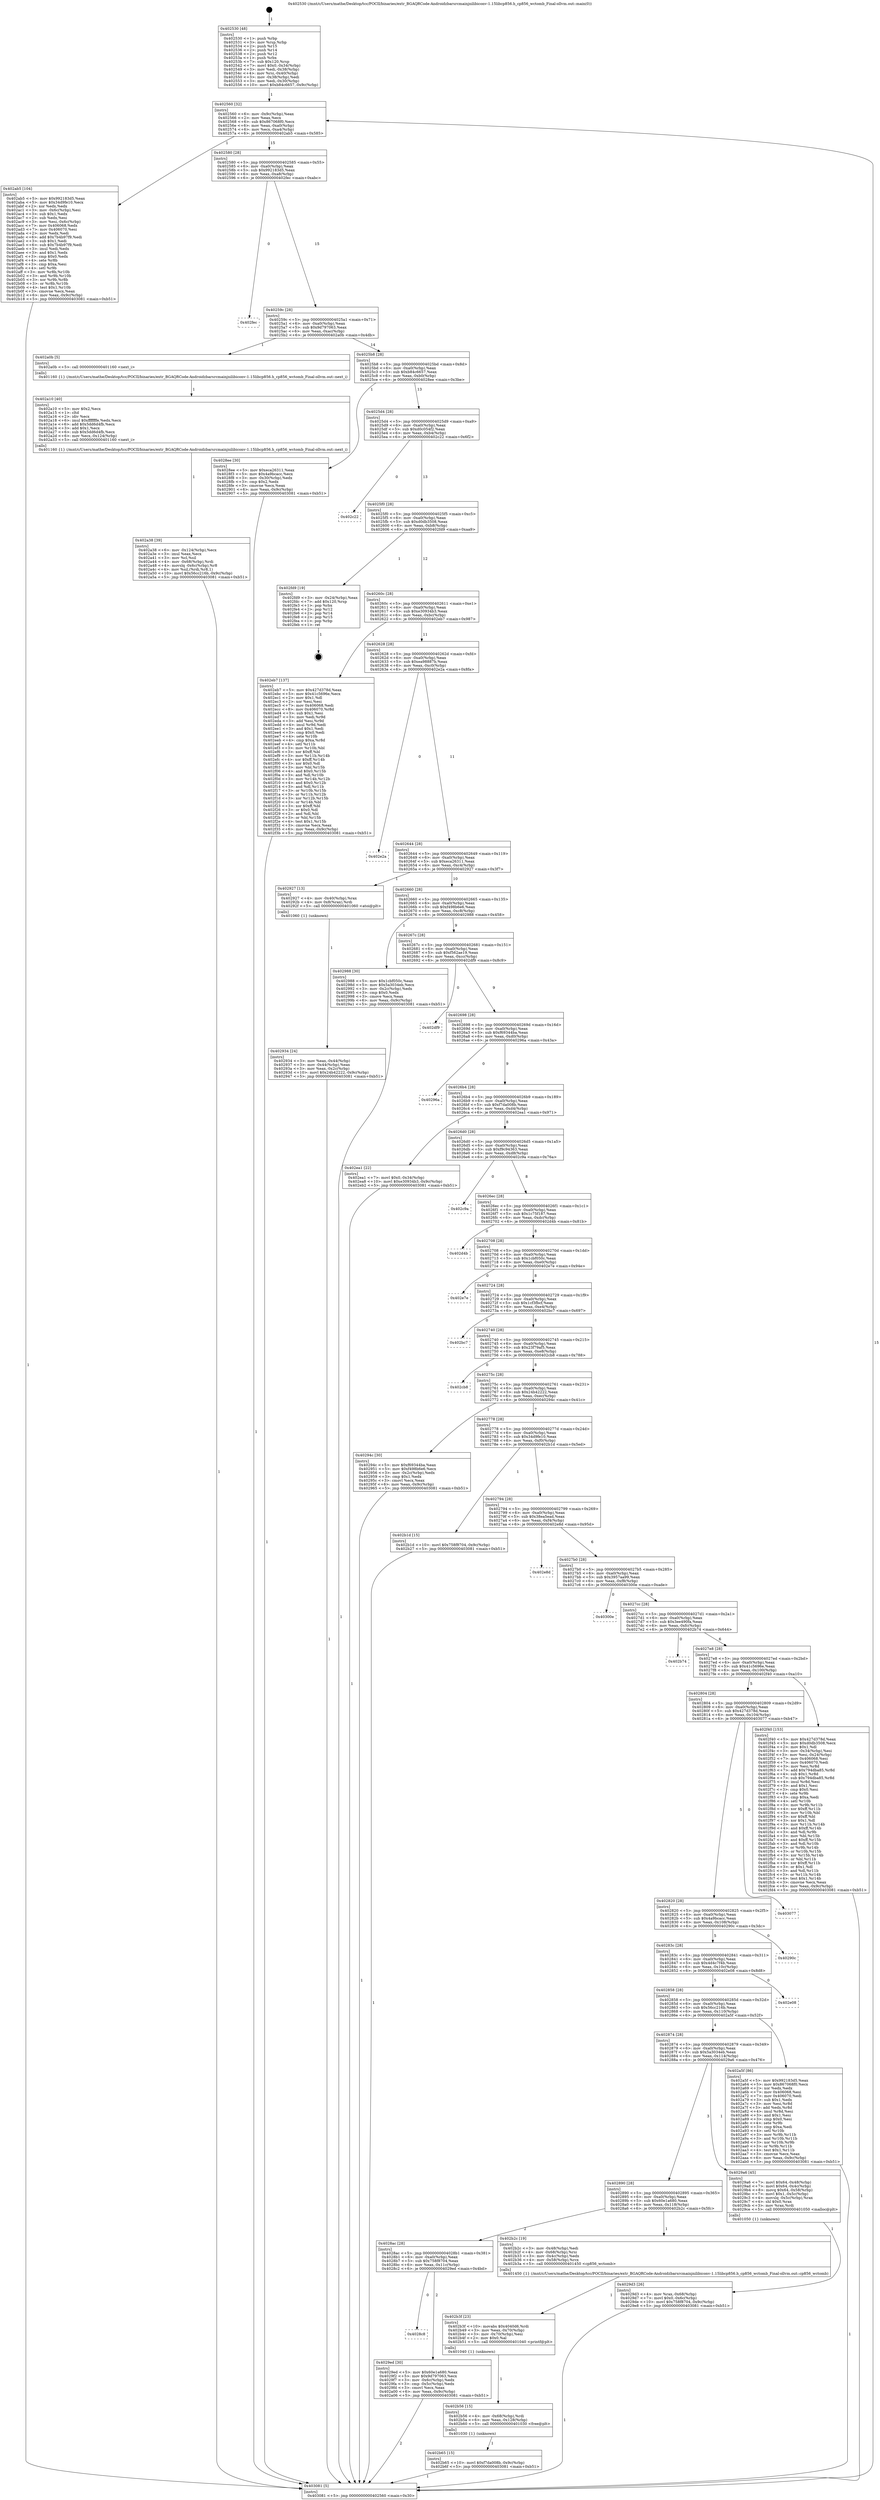digraph "0x402530" {
  label = "0x402530 (/mnt/c/Users/mathe/Desktop/tcc/POCII/binaries/extr_BGAQRCode-Androidzbarsrcmainjnilibiconv-1.15libcp856.h_cp856_wctomb_Final-ollvm.out::main(0))"
  labelloc = "t"
  node[shape=record]

  Entry [label="",width=0.3,height=0.3,shape=circle,fillcolor=black,style=filled]
  "0x402560" [label="{
     0x402560 [32]\l
     | [instrs]\l
     &nbsp;&nbsp;0x402560 \<+6\>: mov -0x9c(%rbp),%eax\l
     &nbsp;&nbsp;0x402566 \<+2\>: mov %eax,%ecx\l
     &nbsp;&nbsp;0x402568 \<+6\>: sub $0x867068f0,%ecx\l
     &nbsp;&nbsp;0x40256e \<+6\>: mov %eax,-0xa0(%rbp)\l
     &nbsp;&nbsp;0x402574 \<+6\>: mov %ecx,-0xa4(%rbp)\l
     &nbsp;&nbsp;0x40257a \<+6\>: je 0000000000402ab5 \<main+0x585\>\l
  }"]
  "0x402ab5" [label="{
     0x402ab5 [104]\l
     | [instrs]\l
     &nbsp;&nbsp;0x402ab5 \<+5\>: mov $0x992183d5,%eax\l
     &nbsp;&nbsp;0x402aba \<+5\>: mov $0x34d9fe10,%ecx\l
     &nbsp;&nbsp;0x402abf \<+2\>: xor %edx,%edx\l
     &nbsp;&nbsp;0x402ac1 \<+3\>: mov -0x6c(%rbp),%esi\l
     &nbsp;&nbsp;0x402ac4 \<+3\>: sub $0x1,%edx\l
     &nbsp;&nbsp;0x402ac7 \<+2\>: sub %edx,%esi\l
     &nbsp;&nbsp;0x402ac9 \<+3\>: mov %esi,-0x6c(%rbp)\l
     &nbsp;&nbsp;0x402acc \<+7\>: mov 0x406068,%edx\l
     &nbsp;&nbsp;0x402ad3 \<+7\>: mov 0x406070,%esi\l
     &nbsp;&nbsp;0x402ada \<+2\>: mov %edx,%edi\l
     &nbsp;&nbsp;0x402adc \<+6\>: add $0x7b4b97f9,%edi\l
     &nbsp;&nbsp;0x402ae2 \<+3\>: sub $0x1,%edi\l
     &nbsp;&nbsp;0x402ae5 \<+6\>: sub $0x7b4b97f9,%edi\l
     &nbsp;&nbsp;0x402aeb \<+3\>: imul %edi,%edx\l
     &nbsp;&nbsp;0x402aee \<+3\>: and $0x1,%edx\l
     &nbsp;&nbsp;0x402af1 \<+3\>: cmp $0x0,%edx\l
     &nbsp;&nbsp;0x402af4 \<+4\>: sete %r8b\l
     &nbsp;&nbsp;0x402af8 \<+3\>: cmp $0xa,%esi\l
     &nbsp;&nbsp;0x402afb \<+4\>: setl %r9b\l
     &nbsp;&nbsp;0x402aff \<+3\>: mov %r8b,%r10b\l
     &nbsp;&nbsp;0x402b02 \<+3\>: and %r9b,%r10b\l
     &nbsp;&nbsp;0x402b05 \<+3\>: xor %r9b,%r8b\l
     &nbsp;&nbsp;0x402b08 \<+3\>: or %r8b,%r10b\l
     &nbsp;&nbsp;0x402b0b \<+4\>: test $0x1,%r10b\l
     &nbsp;&nbsp;0x402b0f \<+3\>: cmovne %ecx,%eax\l
     &nbsp;&nbsp;0x402b12 \<+6\>: mov %eax,-0x9c(%rbp)\l
     &nbsp;&nbsp;0x402b18 \<+5\>: jmp 0000000000403081 \<main+0xb51\>\l
  }"]
  "0x402580" [label="{
     0x402580 [28]\l
     | [instrs]\l
     &nbsp;&nbsp;0x402580 \<+5\>: jmp 0000000000402585 \<main+0x55\>\l
     &nbsp;&nbsp;0x402585 \<+6\>: mov -0xa0(%rbp),%eax\l
     &nbsp;&nbsp;0x40258b \<+5\>: sub $0x992183d5,%eax\l
     &nbsp;&nbsp;0x402590 \<+6\>: mov %eax,-0xa8(%rbp)\l
     &nbsp;&nbsp;0x402596 \<+6\>: je 0000000000402fec \<main+0xabc\>\l
  }"]
  Exit [label="",width=0.3,height=0.3,shape=circle,fillcolor=black,style=filled,peripheries=2]
  "0x402fec" [label="{
     0x402fec\l
  }", style=dashed]
  "0x40259c" [label="{
     0x40259c [28]\l
     | [instrs]\l
     &nbsp;&nbsp;0x40259c \<+5\>: jmp 00000000004025a1 \<main+0x71\>\l
     &nbsp;&nbsp;0x4025a1 \<+6\>: mov -0xa0(%rbp),%eax\l
     &nbsp;&nbsp;0x4025a7 \<+5\>: sub $0x9d797063,%eax\l
     &nbsp;&nbsp;0x4025ac \<+6\>: mov %eax,-0xac(%rbp)\l
     &nbsp;&nbsp;0x4025b2 \<+6\>: je 0000000000402a0b \<main+0x4db\>\l
  }"]
  "0x402b65" [label="{
     0x402b65 [15]\l
     | [instrs]\l
     &nbsp;&nbsp;0x402b65 \<+10\>: movl $0xf7da008b,-0x9c(%rbp)\l
     &nbsp;&nbsp;0x402b6f \<+5\>: jmp 0000000000403081 \<main+0xb51\>\l
  }"]
  "0x402a0b" [label="{
     0x402a0b [5]\l
     | [instrs]\l
     &nbsp;&nbsp;0x402a0b \<+5\>: call 0000000000401160 \<next_i\>\l
     | [calls]\l
     &nbsp;&nbsp;0x401160 \{1\} (/mnt/c/Users/mathe/Desktop/tcc/POCII/binaries/extr_BGAQRCode-Androidzbarsrcmainjnilibiconv-1.15libcp856.h_cp856_wctomb_Final-ollvm.out::next_i)\l
  }"]
  "0x4025b8" [label="{
     0x4025b8 [28]\l
     | [instrs]\l
     &nbsp;&nbsp;0x4025b8 \<+5\>: jmp 00000000004025bd \<main+0x8d\>\l
     &nbsp;&nbsp;0x4025bd \<+6\>: mov -0xa0(%rbp),%eax\l
     &nbsp;&nbsp;0x4025c3 \<+5\>: sub $0xb84c6657,%eax\l
     &nbsp;&nbsp;0x4025c8 \<+6\>: mov %eax,-0xb0(%rbp)\l
     &nbsp;&nbsp;0x4025ce \<+6\>: je 00000000004028ee \<main+0x3be\>\l
  }"]
  "0x402b56" [label="{
     0x402b56 [15]\l
     | [instrs]\l
     &nbsp;&nbsp;0x402b56 \<+4\>: mov -0x68(%rbp),%rdi\l
     &nbsp;&nbsp;0x402b5a \<+6\>: mov %eax,-0x128(%rbp)\l
     &nbsp;&nbsp;0x402b60 \<+5\>: call 0000000000401030 \<free@plt\>\l
     | [calls]\l
     &nbsp;&nbsp;0x401030 \{1\} (unknown)\l
  }"]
  "0x4028ee" [label="{
     0x4028ee [30]\l
     | [instrs]\l
     &nbsp;&nbsp;0x4028ee \<+5\>: mov $0xeca26311,%eax\l
     &nbsp;&nbsp;0x4028f3 \<+5\>: mov $0x4a9bcacc,%ecx\l
     &nbsp;&nbsp;0x4028f8 \<+3\>: mov -0x30(%rbp),%edx\l
     &nbsp;&nbsp;0x4028fb \<+3\>: cmp $0x2,%edx\l
     &nbsp;&nbsp;0x4028fe \<+3\>: cmovne %ecx,%eax\l
     &nbsp;&nbsp;0x402901 \<+6\>: mov %eax,-0x9c(%rbp)\l
     &nbsp;&nbsp;0x402907 \<+5\>: jmp 0000000000403081 \<main+0xb51\>\l
  }"]
  "0x4025d4" [label="{
     0x4025d4 [28]\l
     | [instrs]\l
     &nbsp;&nbsp;0x4025d4 \<+5\>: jmp 00000000004025d9 \<main+0xa9\>\l
     &nbsp;&nbsp;0x4025d9 \<+6\>: mov -0xa0(%rbp),%eax\l
     &nbsp;&nbsp;0x4025df \<+5\>: sub $0xd0c054f2,%eax\l
     &nbsp;&nbsp;0x4025e4 \<+6\>: mov %eax,-0xb4(%rbp)\l
     &nbsp;&nbsp;0x4025ea \<+6\>: je 0000000000402c22 \<main+0x6f2\>\l
  }"]
  "0x403081" [label="{
     0x403081 [5]\l
     | [instrs]\l
     &nbsp;&nbsp;0x403081 \<+5\>: jmp 0000000000402560 \<main+0x30\>\l
  }"]
  "0x402530" [label="{
     0x402530 [48]\l
     | [instrs]\l
     &nbsp;&nbsp;0x402530 \<+1\>: push %rbp\l
     &nbsp;&nbsp;0x402531 \<+3\>: mov %rsp,%rbp\l
     &nbsp;&nbsp;0x402534 \<+2\>: push %r15\l
     &nbsp;&nbsp;0x402536 \<+2\>: push %r14\l
     &nbsp;&nbsp;0x402538 \<+2\>: push %r12\l
     &nbsp;&nbsp;0x40253a \<+1\>: push %rbx\l
     &nbsp;&nbsp;0x40253b \<+7\>: sub $0x120,%rsp\l
     &nbsp;&nbsp;0x402542 \<+7\>: movl $0x0,-0x34(%rbp)\l
     &nbsp;&nbsp;0x402549 \<+3\>: mov %edi,-0x38(%rbp)\l
     &nbsp;&nbsp;0x40254c \<+4\>: mov %rsi,-0x40(%rbp)\l
     &nbsp;&nbsp;0x402550 \<+3\>: mov -0x38(%rbp),%edi\l
     &nbsp;&nbsp;0x402553 \<+3\>: mov %edi,-0x30(%rbp)\l
     &nbsp;&nbsp;0x402556 \<+10\>: movl $0xb84c6657,-0x9c(%rbp)\l
  }"]
  "0x402b3f" [label="{
     0x402b3f [23]\l
     | [instrs]\l
     &nbsp;&nbsp;0x402b3f \<+10\>: movabs $0x4040d6,%rdi\l
     &nbsp;&nbsp;0x402b49 \<+3\>: mov %eax,-0x70(%rbp)\l
     &nbsp;&nbsp;0x402b4c \<+3\>: mov -0x70(%rbp),%esi\l
     &nbsp;&nbsp;0x402b4f \<+2\>: mov $0x0,%al\l
     &nbsp;&nbsp;0x402b51 \<+5\>: call 0000000000401040 \<printf@plt\>\l
     | [calls]\l
     &nbsp;&nbsp;0x401040 \{1\} (unknown)\l
  }"]
  "0x402c22" [label="{
     0x402c22\l
  }", style=dashed]
  "0x4025f0" [label="{
     0x4025f0 [28]\l
     | [instrs]\l
     &nbsp;&nbsp;0x4025f0 \<+5\>: jmp 00000000004025f5 \<main+0xc5\>\l
     &nbsp;&nbsp;0x4025f5 \<+6\>: mov -0xa0(%rbp),%eax\l
     &nbsp;&nbsp;0x4025fb \<+5\>: sub $0xd0db3508,%eax\l
     &nbsp;&nbsp;0x402600 \<+6\>: mov %eax,-0xb8(%rbp)\l
     &nbsp;&nbsp;0x402606 \<+6\>: je 0000000000402fd9 \<main+0xaa9\>\l
  }"]
  "0x402a38" [label="{
     0x402a38 [39]\l
     | [instrs]\l
     &nbsp;&nbsp;0x402a38 \<+6\>: mov -0x124(%rbp),%ecx\l
     &nbsp;&nbsp;0x402a3e \<+3\>: imul %eax,%ecx\l
     &nbsp;&nbsp;0x402a41 \<+3\>: mov %cl,%sil\l
     &nbsp;&nbsp;0x402a44 \<+4\>: mov -0x68(%rbp),%rdi\l
     &nbsp;&nbsp;0x402a48 \<+4\>: movslq -0x6c(%rbp),%r8\l
     &nbsp;&nbsp;0x402a4c \<+4\>: mov %sil,(%rdi,%r8,1)\l
     &nbsp;&nbsp;0x402a50 \<+10\>: movl $0x56cc216b,-0x9c(%rbp)\l
     &nbsp;&nbsp;0x402a5a \<+5\>: jmp 0000000000403081 \<main+0xb51\>\l
  }"]
  "0x402fd9" [label="{
     0x402fd9 [19]\l
     | [instrs]\l
     &nbsp;&nbsp;0x402fd9 \<+3\>: mov -0x24(%rbp),%eax\l
     &nbsp;&nbsp;0x402fdc \<+7\>: add $0x120,%rsp\l
     &nbsp;&nbsp;0x402fe3 \<+1\>: pop %rbx\l
     &nbsp;&nbsp;0x402fe4 \<+2\>: pop %r12\l
     &nbsp;&nbsp;0x402fe6 \<+2\>: pop %r14\l
     &nbsp;&nbsp;0x402fe8 \<+2\>: pop %r15\l
     &nbsp;&nbsp;0x402fea \<+1\>: pop %rbp\l
     &nbsp;&nbsp;0x402feb \<+1\>: ret\l
  }"]
  "0x40260c" [label="{
     0x40260c [28]\l
     | [instrs]\l
     &nbsp;&nbsp;0x40260c \<+5\>: jmp 0000000000402611 \<main+0xe1\>\l
     &nbsp;&nbsp;0x402611 \<+6\>: mov -0xa0(%rbp),%eax\l
     &nbsp;&nbsp;0x402617 \<+5\>: sub $0xe30934b3,%eax\l
     &nbsp;&nbsp;0x40261c \<+6\>: mov %eax,-0xbc(%rbp)\l
     &nbsp;&nbsp;0x402622 \<+6\>: je 0000000000402eb7 \<main+0x987\>\l
  }"]
  "0x402a10" [label="{
     0x402a10 [40]\l
     | [instrs]\l
     &nbsp;&nbsp;0x402a10 \<+5\>: mov $0x2,%ecx\l
     &nbsp;&nbsp;0x402a15 \<+1\>: cltd\l
     &nbsp;&nbsp;0x402a16 \<+2\>: idiv %ecx\l
     &nbsp;&nbsp;0x402a18 \<+6\>: imul $0xfffffffe,%edx,%ecx\l
     &nbsp;&nbsp;0x402a1e \<+6\>: add $0x5dd6d4fb,%ecx\l
     &nbsp;&nbsp;0x402a24 \<+3\>: add $0x1,%ecx\l
     &nbsp;&nbsp;0x402a27 \<+6\>: sub $0x5dd6d4fb,%ecx\l
     &nbsp;&nbsp;0x402a2d \<+6\>: mov %ecx,-0x124(%rbp)\l
     &nbsp;&nbsp;0x402a33 \<+5\>: call 0000000000401160 \<next_i\>\l
     | [calls]\l
     &nbsp;&nbsp;0x401160 \{1\} (/mnt/c/Users/mathe/Desktop/tcc/POCII/binaries/extr_BGAQRCode-Androidzbarsrcmainjnilibiconv-1.15libcp856.h_cp856_wctomb_Final-ollvm.out::next_i)\l
  }"]
  "0x402eb7" [label="{
     0x402eb7 [137]\l
     | [instrs]\l
     &nbsp;&nbsp;0x402eb7 \<+5\>: mov $0x427d378d,%eax\l
     &nbsp;&nbsp;0x402ebc \<+5\>: mov $0x41c5696e,%ecx\l
     &nbsp;&nbsp;0x402ec1 \<+2\>: mov $0x1,%dl\l
     &nbsp;&nbsp;0x402ec3 \<+2\>: xor %esi,%esi\l
     &nbsp;&nbsp;0x402ec5 \<+7\>: mov 0x406068,%edi\l
     &nbsp;&nbsp;0x402ecc \<+8\>: mov 0x406070,%r8d\l
     &nbsp;&nbsp;0x402ed4 \<+3\>: sub $0x1,%esi\l
     &nbsp;&nbsp;0x402ed7 \<+3\>: mov %edi,%r9d\l
     &nbsp;&nbsp;0x402eda \<+3\>: add %esi,%r9d\l
     &nbsp;&nbsp;0x402edd \<+4\>: imul %r9d,%edi\l
     &nbsp;&nbsp;0x402ee1 \<+3\>: and $0x1,%edi\l
     &nbsp;&nbsp;0x402ee4 \<+3\>: cmp $0x0,%edi\l
     &nbsp;&nbsp;0x402ee7 \<+4\>: sete %r10b\l
     &nbsp;&nbsp;0x402eeb \<+4\>: cmp $0xa,%r8d\l
     &nbsp;&nbsp;0x402eef \<+4\>: setl %r11b\l
     &nbsp;&nbsp;0x402ef3 \<+3\>: mov %r10b,%bl\l
     &nbsp;&nbsp;0x402ef6 \<+3\>: xor $0xff,%bl\l
     &nbsp;&nbsp;0x402ef9 \<+3\>: mov %r11b,%r14b\l
     &nbsp;&nbsp;0x402efc \<+4\>: xor $0xff,%r14b\l
     &nbsp;&nbsp;0x402f00 \<+3\>: xor $0x0,%dl\l
     &nbsp;&nbsp;0x402f03 \<+3\>: mov %bl,%r15b\l
     &nbsp;&nbsp;0x402f06 \<+4\>: and $0x0,%r15b\l
     &nbsp;&nbsp;0x402f0a \<+3\>: and %dl,%r10b\l
     &nbsp;&nbsp;0x402f0d \<+3\>: mov %r14b,%r12b\l
     &nbsp;&nbsp;0x402f10 \<+4\>: and $0x0,%r12b\l
     &nbsp;&nbsp;0x402f14 \<+3\>: and %dl,%r11b\l
     &nbsp;&nbsp;0x402f17 \<+3\>: or %r10b,%r15b\l
     &nbsp;&nbsp;0x402f1a \<+3\>: or %r11b,%r12b\l
     &nbsp;&nbsp;0x402f1d \<+3\>: xor %r12b,%r15b\l
     &nbsp;&nbsp;0x402f20 \<+3\>: or %r14b,%bl\l
     &nbsp;&nbsp;0x402f23 \<+3\>: xor $0xff,%bl\l
     &nbsp;&nbsp;0x402f26 \<+3\>: or $0x0,%dl\l
     &nbsp;&nbsp;0x402f29 \<+2\>: and %dl,%bl\l
     &nbsp;&nbsp;0x402f2b \<+3\>: or %bl,%r15b\l
     &nbsp;&nbsp;0x402f2e \<+4\>: test $0x1,%r15b\l
     &nbsp;&nbsp;0x402f32 \<+3\>: cmovne %ecx,%eax\l
     &nbsp;&nbsp;0x402f35 \<+6\>: mov %eax,-0x9c(%rbp)\l
     &nbsp;&nbsp;0x402f3b \<+5\>: jmp 0000000000403081 \<main+0xb51\>\l
  }"]
  "0x402628" [label="{
     0x402628 [28]\l
     | [instrs]\l
     &nbsp;&nbsp;0x402628 \<+5\>: jmp 000000000040262d \<main+0xfd\>\l
     &nbsp;&nbsp;0x40262d \<+6\>: mov -0xa0(%rbp),%eax\l
     &nbsp;&nbsp;0x402633 \<+5\>: sub $0xea98887b,%eax\l
     &nbsp;&nbsp;0x402638 \<+6\>: mov %eax,-0xc0(%rbp)\l
     &nbsp;&nbsp;0x40263e \<+6\>: je 0000000000402e2a \<main+0x8fa\>\l
  }"]
  "0x4028c8" [label="{
     0x4028c8\l
  }", style=dashed]
  "0x402e2a" [label="{
     0x402e2a\l
  }", style=dashed]
  "0x402644" [label="{
     0x402644 [28]\l
     | [instrs]\l
     &nbsp;&nbsp;0x402644 \<+5\>: jmp 0000000000402649 \<main+0x119\>\l
     &nbsp;&nbsp;0x402649 \<+6\>: mov -0xa0(%rbp),%eax\l
     &nbsp;&nbsp;0x40264f \<+5\>: sub $0xeca26311,%eax\l
     &nbsp;&nbsp;0x402654 \<+6\>: mov %eax,-0xc4(%rbp)\l
     &nbsp;&nbsp;0x40265a \<+6\>: je 0000000000402927 \<main+0x3f7\>\l
  }"]
  "0x4029ed" [label="{
     0x4029ed [30]\l
     | [instrs]\l
     &nbsp;&nbsp;0x4029ed \<+5\>: mov $0x60e1a680,%eax\l
     &nbsp;&nbsp;0x4029f2 \<+5\>: mov $0x9d797063,%ecx\l
     &nbsp;&nbsp;0x4029f7 \<+3\>: mov -0x6c(%rbp),%edx\l
     &nbsp;&nbsp;0x4029fa \<+3\>: cmp -0x5c(%rbp),%edx\l
     &nbsp;&nbsp;0x4029fd \<+3\>: cmovl %ecx,%eax\l
     &nbsp;&nbsp;0x402a00 \<+6\>: mov %eax,-0x9c(%rbp)\l
     &nbsp;&nbsp;0x402a06 \<+5\>: jmp 0000000000403081 \<main+0xb51\>\l
  }"]
  "0x402927" [label="{
     0x402927 [13]\l
     | [instrs]\l
     &nbsp;&nbsp;0x402927 \<+4\>: mov -0x40(%rbp),%rax\l
     &nbsp;&nbsp;0x40292b \<+4\>: mov 0x8(%rax),%rdi\l
     &nbsp;&nbsp;0x40292f \<+5\>: call 0000000000401060 \<atoi@plt\>\l
     | [calls]\l
     &nbsp;&nbsp;0x401060 \{1\} (unknown)\l
  }"]
  "0x402660" [label="{
     0x402660 [28]\l
     | [instrs]\l
     &nbsp;&nbsp;0x402660 \<+5\>: jmp 0000000000402665 \<main+0x135\>\l
     &nbsp;&nbsp;0x402665 \<+6\>: mov -0xa0(%rbp),%eax\l
     &nbsp;&nbsp;0x40266b \<+5\>: sub $0xf498b6e6,%eax\l
     &nbsp;&nbsp;0x402670 \<+6\>: mov %eax,-0xc8(%rbp)\l
     &nbsp;&nbsp;0x402676 \<+6\>: je 0000000000402988 \<main+0x458\>\l
  }"]
  "0x402934" [label="{
     0x402934 [24]\l
     | [instrs]\l
     &nbsp;&nbsp;0x402934 \<+3\>: mov %eax,-0x44(%rbp)\l
     &nbsp;&nbsp;0x402937 \<+3\>: mov -0x44(%rbp),%eax\l
     &nbsp;&nbsp;0x40293a \<+3\>: mov %eax,-0x2c(%rbp)\l
     &nbsp;&nbsp;0x40293d \<+10\>: movl $0x24b42222,-0x9c(%rbp)\l
     &nbsp;&nbsp;0x402947 \<+5\>: jmp 0000000000403081 \<main+0xb51\>\l
  }"]
  "0x4028ac" [label="{
     0x4028ac [28]\l
     | [instrs]\l
     &nbsp;&nbsp;0x4028ac \<+5\>: jmp 00000000004028b1 \<main+0x381\>\l
     &nbsp;&nbsp;0x4028b1 \<+6\>: mov -0xa0(%rbp),%eax\l
     &nbsp;&nbsp;0x4028b7 \<+5\>: sub $0x758f8704,%eax\l
     &nbsp;&nbsp;0x4028bc \<+6\>: mov %eax,-0x11c(%rbp)\l
     &nbsp;&nbsp;0x4028c2 \<+6\>: je 00000000004029ed \<main+0x4bd\>\l
  }"]
  "0x402988" [label="{
     0x402988 [30]\l
     | [instrs]\l
     &nbsp;&nbsp;0x402988 \<+5\>: mov $0x1cbf050c,%eax\l
     &nbsp;&nbsp;0x40298d \<+5\>: mov $0x5a3034eb,%ecx\l
     &nbsp;&nbsp;0x402992 \<+3\>: mov -0x2c(%rbp),%edx\l
     &nbsp;&nbsp;0x402995 \<+3\>: cmp $0x0,%edx\l
     &nbsp;&nbsp;0x402998 \<+3\>: cmove %ecx,%eax\l
     &nbsp;&nbsp;0x40299b \<+6\>: mov %eax,-0x9c(%rbp)\l
     &nbsp;&nbsp;0x4029a1 \<+5\>: jmp 0000000000403081 \<main+0xb51\>\l
  }"]
  "0x40267c" [label="{
     0x40267c [28]\l
     | [instrs]\l
     &nbsp;&nbsp;0x40267c \<+5\>: jmp 0000000000402681 \<main+0x151\>\l
     &nbsp;&nbsp;0x402681 \<+6\>: mov -0xa0(%rbp),%eax\l
     &nbsp;&nbsp;0x402687 \<+5\>: sub $0xf562ae19,%eax\l
     &nbsp;&nbsp;0x40268c \<+6\>: mov %eax,-0xcc(%rbp)\l
     &nbsp;&nbsp;0x402692 \<+6\>: je 0000000000402df9 \<main+0x8c9\>\l
  }"]
  "0x402b2c" [label="{
     0x402b2c [19]\l
     | [instrs]\l
     &nbsp;&nbsp;0x402b2c \<+3\>: mov -0x48(%rbp),%edi\l
     &nbsp;&nbsp;0x402b2f \<+4\>: mov -0x68(%rbp),%rsi\l
     &nbsp;&nbsp;0x402b33 \<+3\>: mov -0x4c(%rbp),%edx\l
     &nbsp;&nbsp;0x402b36 \<+4\>: mov -0x58(%rbp),%rcx\l
     &nbsp;&nbsp;0x402b3a \<+5\>: call 0000000000401450 \<cp856_wctomb\>\l
     | [calls]\l
     &nbsp;&nbsp;0x401450 \{1\} (/mnt/c/Users/mathe/Desktop/tcc/POCII/binaries/extr_BGAQRCode-Androidzbarsrcmainjnilibiconv-1.15libcp856.h_cp856_wctomb_Final-ollvm.out::cp856_wctomb)\l
  }"]
  "0x402df9" [label="{
     0x402df9\l
  }", style=dashed]
  "0x402698" [label="{
     0x402698 [28]\l
     | [instrs]\l
     &nbsp;&nbsp;0x402698 \<+5\>: jmp 000000000040269d \<main+0x16d\>\l
     &nbsp;&nbsp;0x40269d \<+6\>: mov -0xa0(%rbp),%eax\l
     &nbsp;&nbsp;0x4026a3 \<+5\>: sub $0xf69344ba,%eax\l
     &nbsp;&nbsp;0x4026a8 \<+6\>: mov %eax,-0xd0(%rbp)\l
     &nbsp;&nbsp;0x4026ae \<+6\>: je 000000000040296a \<main+0x43a\>\l
  }"]
  "0x4029d3" [label="{
     0x4029d3 [26]\l
     | [instrs]\l
     &nbsp;&nbsp;0x4029d3 \<+4\>: mov %rax,-0x68(%rbp)\l
     &nbsp;&nbsp;0x4029d7 \<+7\>: movl $0x0,-0x6c(%rbp)\l
     &nbsp;&nbsp;0x4029de \<+10\>: movl $0x758f8704,-0x9c(%rbp)\l
     &nbsp;&nbsp;0x4029e8 \<+5\>: jmp 0000000000403081 \<main+0xb51\>\l
  }"]
  "0x40296a" [label="{
     0x40296a\l
  }", style=dashed]
  "0x4026b4" [label="{
     0x4026b4 [28]\l
     | [instrs]\l
     &nbsp;&nbsp;0x4026b4 \<+5\>: jmp 00000000004026b9 \<main+0x189\>\l
     &nbsp;&nbsp;0x4026b9 \<+6\>: mov -0xa0(%rbp),%eax\l
     &nbsp;&nbsp;0x4026bf \<+5\>: sub $0xf7da008b,%eax\l
     &nbsp;&nbsp;0x4026c4 \<+6\>: mov %eax,-0xd4(%rbp)\l
     &nbsp;&nbsp;0x4026ca \<+6\>: je 0000000000402ea1 \<main+0x971\>\l
  }"]
  "0x402890" [label="{
     0x402890 [28]\l
     | [instrs]\l
     &nbsp;&nbsp;0x402890 \<+5\>: jmp 0000000000402895 \<main+0x365\>\l
     &nbsp;&nbsp;0x402895 \<+6\>: mov -0xa0(%rbp),%eax\l
     &nbsp;&nbsp;0x40289b \<+5\>: sub $0x60e1a680,%eax\l
     &nbsp;&nbsp;0x4028a0 \<+6\>: mov %eax,-0x118(%rbp)\l
     &nbsp;&nbsp;0x4028a6 \<+6\>: je 0000000000402b2c \<main+0x5fc\>\l
  }"]
  "0x402ea1" [label="{
     0x402ea1 [22]\l
     | [instrs]\l
     &nbsp;&nbsp;0x402ea1 \<+7\>: movl $0x0,-0x34(%rbp)\l
     &nbsp;&nbsp;0x402ea8 \<+10\>: movl $0xe30934b3,-0x9c(%rbp)\l
     &nbsp;&nbsp;0x402eb2 \<+5\>: jmp 0000000000403081 \<main+0xb51\>\l
  }"]
  "0x4026d0" [label="{
     0x4026d0 [28]\l
     | [instrs]\l
     &nbsp;&nbsp;0x4026d0 \<+5\>: jmp 00000000004026d5 \<main+0x1a5\>\l
     &nbsp;&nbsp;0x4026d5 \<+6\>: mov -0xa0(%rbp),%eax\l
     &nbsp;&nbsp;0x4026db \<+5\>: sub $0xf9c94363,%eax\l
     &nbsp;&nbsp;0x4026e0 \<+6\>: mov %eax,-0xd8(%rbp)\l
     &nbsp;&nbsp;0x4026e6 \<+6\>: je 0000000000402c9a \<main+0x76a\>\l
  }"]
  "0x4029a6" [label="{
     0x4029a6 [45]\l
     | [instrs]\l
     &nbsp;&nbsp;0x4029a6 \<+7\>: movl $0x64,-0x48(%rbp)\l
     &nbsp;&nbsp;0x4029ad \<+7\>: movl $0x64,-0x4c(%rbp)\l
     &nbsp;&nbsp;0x4029b4 \<+8\>: movq $0x64,-0x58(%rbp)\l
     &nbsp;&nbsp;0x4029bc \<+7\>: movl $0x1,-0x5c(%rbp)\l
     &nbsp;&nbsp;0x4029c3 \<+4\>: movslq -0x5c(%rbp),%rax\l
     &nbsp;&nbsp;0x4029c7 \<+4\>: shl $0x0,%rax\l
     &nbsp;&nbsp;0x4029cb \<+3\>: mov %rax,%rdi\l
     &nbsp;&nbsp;0x4029ce \<+5\>: call 0000000000401050 \<malloc@plt\>\l
     | [calls]\l
     &nbsp;&nbsp;0x401050 \{1\} (unknown)\l
  }"]
  "0x402c9a" [label="{
     0x402c9a\l
  }", style=dashed]
  "0x4026ec" [label="{
     0x4026ec [28]\l
     | [instrs]\l
     &nbsp;&nbsp;0x4026ec \<+5\>: jmp 00000000004026f1 \<main+0x1c1\>\l
     &nbsp;&nbsp;0x4026f1 \<+6\>: mov -0xa0(%rbp),%eax\l
     &nbsp;&nbsp;0x4026f7 \<+5\>: sub $0x1c75f187,%eax\l
     &nbsp;&nbsp;0x4026fc \<+6\>: mov %eax,-0xdc(%rbp)\l
     &nbsp;&nbsp;0x402702 \<+6\>: je 0000000000402d4b \<main+0x81b\>\l
  }"]
  "0x402874" [label="{
     0x402874 [28]\l
     | [instrs]\l
     &nbsp;&nbsp;0x402874 \<+5\>: jmp 0000000000402879 \<main+0x349\>\l
     &nbsp;&nbsp;0x402879 \<+6\>: mov -0xa0(%rbp),%eax\l
     &nbsp;&nbsp;0x40287f \<+5\>: sub $0x5a3034eb,%eax\l
     &nbsp;&nbsp;0x402884 \<+6\>: mov %eax,-0x114(%rbp)\l
     &nbsp;&nbsp;0x40288a \<+6\>: je 00000000004029a6 \<main+0x476\>\l
  }"]
  "0x402d4b" [label="{
     0x402d4b\l
  }", style=dashed]
  "0x402708" [label="{
     0x402708 [28]\l
     | [instrs]\l
     &nbsp;&nbsp;0x402708 \<+5\>: jmp 000000000040270d \<main+0x1dd\>\l
     &nbsp;&nbsp;0x40270d \<+6\>: mov -0xa0(%rbp),%eax\l
     &nbsp;&nbsp;0x402713 \<+5\>: sub $0x1cbf050c,%eax\l
     &nbsp;&nbsp;0x402718 \<+6\>: mov %eax,-0xe0(%rbp)\l
     &nbsp;&nbsp;0x40271e \<+6\>: je 0000000000402e7e \<main+0x94e\>\l
  }"]
  "0x402a5f" [label="{
     0x402a5f [86]\l
     | [instrs]\l
     &nbsp;&nbsp;0x402a5f \<+5\>: mov $0x992183d5,%eax\l
     &nbsp;&nbsp;0x402a64 \<+5\>: mov $0x867068f0,%ecx\l
     &nbsp;&nbsp;0x402a69 \<+2\>: xor %edx,%edx\l
     &nbsp;&nbsp;0x402a6b \<+7\>: mov 0x406068,%esi\l
     &nbsp;&nbsp;0x402a72 \<+7\>: mov 0x406070,%edi\l
     &nbsp;&nbsp;0x402a79 \<+3\>: sub $0x1,%edx\l
     &nbsp;&nbsp;0x402a7c \<+3\>: mov %esi,%r8d\l
     &nbsp;&nbsp;0x402a7f \<+3\>: add %edx,%r8d\l
     &nbsp;&nbsp;0x402a82 \<+4\>: imul %r8d,%esi\l
     &nbsp;&nbsp;0x402a86 \<+3\>: and $0x1,%esi\l
     &nbsp;&nbsp;0x402a89 \<+3\>: cmp $0x0,%esi\l
     &nbsp;&nbsp;0x402a8c \<+4\>: sete %r9b\l
     &nbsp;&nbsp;0x402a90 \<+3\>: cmp $0xa,%edi\l
     &nbsp;&nbsp;0x402a93 \<+4\>: setl %r10b\l
     &nbsp;&nbsp;0x402a97 \<+3\>: mov %r9b,%r11b\l
     &nbsp;&nbsp;0x402a9a \<+3\>: and %r10b,%r11b\l
     &nbsp;&nbsp;0x402a9d \<+3\>: xor %r10b,%r9b\l
     &nbsp;&nbsp;0x402aa0 \<+3\>: or %r9b,%r11b\l
     &nbsp;&nbsp;0x402aa3 \<+4\>: test $0x1,%r11b\l
     &nbsp;&nbsp;0x402aa7 \<+3\>: cmovne %ecx,%eax\l
     &nbsp;&nbsp;0x402aaa \<+6\>: mov %eax,-0x9c(%rbp)\l
     &nbsp;&nbsp;0x402ab0 \<+5\>: jmp 0000000000403081 \<main+0xb51\>\l
  }"]
  "0x402e7e" [label="{
     0x402e7e\l
  }", style=dashed]
  "0x402724" [label="{
     0x402724 [28]\l
     | [instrs]\l
     &nbsp;&nbsp;0x402724 \<+5\>: jmp 0000000000402729 \<main+0x1f9\>\l
     &nbsp;&nbsp;0x402729 \<+6\>: mov -0xa0(%rbp),%eax\l
     &nbsp;&nbsp;0x40272f \<+5\>: sub $0x1cf3fbcf,%eax\l
     &nbsp;&nbsp;0x402734 \<+6\>: mov %eax,-0xe4(%rbp)\l
     &nbsp;&nbsp;0x40273a \<+6\>: je 0000000000402bc7 \<main+0x697\>\l
  }"]
  "0x402858" [label="{
     0x402858 [28]\l
     | [instrs]\l
     &nbsp;&nbsp;0x402858 \<+5\>: jmp 000000000040285d \<main+0x32d\>\l
     &nbsp;&nbsp;0x40285d \<+6\>: mov -0xa0(%rbp),%eax\l
     &nbsp;&nbsp;0x402863 \<+5\>: sub $0x56cc216b,%eax\l
     &nbsp;&nbsp;0x402868 \<+6\>: mov %eax,-0x110(%rbp)\l
     &nbsp;&nbsp;0x40286e \<+6\>: je 0000000000402a5f \<main+0x52f\>\l
  }"]
  "0x402bc7" [label="{
     0x402bc7\l
  }", style=dashed]
  "0x402740" [label="{
     0x402740 [28]\l
     | [instrs]\l
     &nbsp;&nbsp;0x402740 \<+5\>: jmp 0000000000402745 \<main+0x215\>\l
     &nbsp;&nbsp;0x402745 \<+6\>: mov -0xa0(%rbp),%eax\l
     &nbsp;&nbsp;0x40274b \<+5\>: sub $0x23f79af5,%eax\l
     &nbsp;&nbsp;0x402750 \<+6\>: mov %eax,-0xe8(%rbp)\l
     &nbsp;&nbsp;0x402756 \<+6\>: je 0000000000402cb8 \<main+0x788\>\l
  }"]
  "0x402e08" [label="{
     0x402e08\l
  }", style=dashed]
  "0x402cb8" [label="{
     0x402cb8\l
  }", style=dashed]
  "0x40275c" [label="{
     0x40275c [28]\l
     | [instrs]\l
     &nbsp;&nbsp;0x40275c \<+5\>: jmp 0000000000402761 \<main+0x231\>\l
     &nbsp;&nbsp;0x402761 \<+6\>: mov -0xa0(%rbp),%eax\l
     &nbsp;&nbsp;0x402767 \<+5\>: sub $0x24b42222,%eax\l
     &nbsp;&nbsp;0x40276c \<+6\>: mov %eax,-0xec(%rbp)\l
     &nbsp;&nbsp;0x402772 \<+6\>: je 000000000040294c \<main+0x41c\>\l
  }"]
  "0x40283c" [label="{
     0x40283c [28]\l
     | [instrs]\l
     &nbsp;&nbsp;0x40283c \<+5\>: jmp 0000000000402841 \<main+0x311\>\l
     &nbsp;&nbsp;0x402841 \<+6\>: mov -0xa0(%rbp),%eax\l
     &nbsp;&nbsp;0x402847 \<+5\>: sub $0x4d4c7f4b,%eax\l
     &nbsp;&nbsp;0x40284c \<+6\>: mov %eax,-0x10c(%rbp)\l
     &nbsp;&nbsp;0x402852 \<+6\>: je 0000000000402e08 \<main+0x8d8\>\l
  }"]
  "0x40294c" [label="{
     0x40294c [30]\l
     | [instrs]\l
     &nbsp;&nbsp;0x40294c \<+5\>: mov $0xf69344ba,%eax\l
     &nbsp;&nbsp;0x402951 \<+5\>: mov $0xf498b6e6,%ecx\l
     &nbsp;&nbsp;0x402956 \<+3\>: mov -0x2c(%rbp),%edx\l
     &nbsp;&nbsp;0x402959 \<+3\>: cmp $0x1,%edx\l
     &nbsp;&nbsp;0x40295c \<+3\>: cmovl %ecx,%eax\l
     &nbsp;&nbsp;0x40295f \<+6\>: mov %eax,-0x9c(%rbp)\l
     &nbsp;&nbsp;0x402965 \<+5\>: jmp 0000000000403081 \<main+0xb51\>\l
  }"]
  "0x402778" [label="{
     0x402778 [28]\l
     | [instrs]\l
     &nbsp;&nbsp;0x402778 \<+5\>: jmp 000000000040277d \<main+0x24d\>\l
     &nbsp;&nbsp;0x40277d \<+6\>: mov -0xa0(%rbp),%eax\l
     &nbsp;&nbsp;0x402783 \<+5\>: sub $0x34d9fe10,%eax\l
     &nbsp;&nbsp;0x402788 \<+6\>: mov %eax,-0xf0(%rbp)\l
     &nbsp;&nbsp;0x40278e \<+6\>: je 0000000000402b1d \<main+0x5ed\>\l
  }"]
  "0x40290c" [label="{
     0x40290c\l
  }", style=dashed]
  "0x402b1d" [label="{
     0x402b1d [15]\l
     | [instrs]\l
     &nbsp;&nbsp;0x402b1d \<+10\>: movl $0x758f8704,-0x9c(%rbp)\l
     &nbsp;&nbsp;0x402b27 \<+5\>: jmp 0000000000403081 \<main+0xb51\>\l
  }"]
  "0x402794" [label="{
     0x402794 [28]\l
     | [instrs]\l
     &nbsp;&nbsp;0x402794 \<+5\>: jmp 0000000000402799 \<main+0x269\>\l
     &nbsp;&nbsp;0x402799 \<+6\>: mov -0xa0(%rbp),%eax\l
     &nbsp;&nbsp;0x40279f \<+5\>: sub $0x38ea5ead,%eax\l
     &nbsp;&nbsp;0x4027a4 \<+6\>: mov %eax,-0xf4(%rbp)\l
     &nbsp;&nbsp;0x4027aa \<+6\>: je 0000000000402e8d \<main+0x95d\>\l
  }"]
  "0x402820" [label="{
     0x402820 [28]\l
     | [instrs]\l
     &nbsp;&nbsp;0x402820 \<+5\>: jmp 0000000000402825 \<main+0x2f5\>\l
     &nbsp;&nbsp;0x402825 \<+6\>: mov -0xa0(%rbp),%eax\l
     &nbsp;&nbsp;0x40282b \<+5\>: sub $0x4a9bcacc,%eax\l
     &nbsp;&nbsp;0x402830 \<+6\>: mov %eax,-0x108(%rbp)\l
     &nbsp;&nbsp;0x402836 \<+6\>: je 000000000040290c \<main+0x3dc\>\l
  }"]
  "0x402e8d" [label="{
     0x402e8d\l
  }", style=dashed]
  "0x4027b0" [label="{
     0x4027b0 [28]\l
     | [instrs]\l
     &nbsp;&nbsp;0x4027b0 \<+5\>: jmp 00000000004027b5 \<main+0x285\>\l
     &nbsp;&nbsp;0x4027b5 \<+6\>: mov -0xa0(%rbp),%eax\l
     &nbsp;&nbsp;0x4027bb \<+5\>: sub $0x3957aa99,%eax\l
     &nbsp;&nbsp;0x4027c0 \<+6\>: mov %eax,-0xf8(%rbp)\l
     &nbsp;&nbsp;0x4027c6 \<+6\>: je 000000000040300e \<main+0xade\>\l
  }"]
  "0x403077" [label="{
     0x403077\l
  }", style=dashed]
  "0x40300e" [label="{
     0x40300e\l
  }", style=dashed]
  "0x4027cc" [label="{
     0x4027cc [28]\l
     | [instrs]\l
     &nbsp;&nbsp;0x4027cc \<+5\>: jmp 00000000004027d1 \<main+0x2a1\>\l
     &nbsp;&nbsp;0x4027d1 \<+6\>: mov -0xa0(%rbp),%eax\l
     &nbsp;&nbsp;0x4027d7 \<+5\>: sub $0x3ee490fa,%eax\l
     &nbsp;&nbsp;0x4027dc \<+6\>: mov %eax,-0xfc(%rbp)\l
     &nbsp;&nbsp;0x4027e2 \<+6\>: je 0000000000402b74 \<main+0x644\>\l
  }"]
  "0x402804" [label="{
     0x402804 [28]\l
     | [instrs]\l
     &nbsp;&nbsp;0x402804 \<+5\>: jmp 0000000000402809 \<main+0x2d9\>\l
     &nbsp;&nbsp;0x402809 \<+6\>: mov -0xa0(%rbp),%eax\l
     &nbsp;&nbsp;0x40280f \<+5\>: sub $0x427d378d,%eax\l
     &nbsp;&nbsp;0x402814 \<+6\>: mov %eax,-0x104(%rbp)\l
     &nbsp;&nbsp;0x40281a \<+6\>: je 0000000000403077 \<main+0xb47\>\l
  }"]
  "0x402b74" [label="{
     0x402b74\l
  }", style=dashed]
  "0x4027e8" [label="{
     0x4027e8 [28]\l
     | [instrs]\l
     &nbsp;&nbsp;0x4027e8 \<+5\>: jmp 00000000004027ed \<main+0x2bd\>\l
     &nbsp;&nbsp;0x4027ed \<+6\>: mov -0xa0(%rbp),%eax\l
     &nbsp;&nbsp;0x4027f3 \<+5\>: sub $0x41c5696e,%eax\l
     &nbsp;&nbsp;0x4027f8 \<+6\>: mov %eax,-0x100(%rbp)\l
     &nbsp;&nbsp;0x4027fe \<+6\>: je 0000000000402f40 \<main+0xa10\>\l
  }"]
  "0x402f40" [label="{
     0x402f40 [153]\l
     | [instrs]\l
     &nbsp;&nbsp;0x402f40 \<+5\>: mov $0x427d378d,%eax\l
     &nbsp;&nbsp;0x402f45 \<+5\>: mov $0xd0db3508,%ecx\l
     &nbsp;&nbsp;0x402f4a \<+2\>: mov $0x1,%dl\l
     &nbsp;&nbsp;0x402f4c \<+3\>: mov -0x34(%rbp),%esi\l
     &nbsp;&nbsp;0x402f4f \<+3\>: mov %esi,-0x24(%rbp)\l
     &nbsp;&nbsp;0x402f52 \<+7\>: mov 0x406068,%esi\l
     &nbsp;&nbsp;0x402f59 \<+7\>: mov 0x406070,%edi\l
     &nbsp;&nbsp;0x402f60 \<+3\>: mov %esi,%r8d\l
     &nbsp;&nbsp;0x402f63 \<+7\>: add $0x794dba85,%r8d\l
     &nbsp;&nbsp;0x402f6a \<+4\>: sub $0x1,%r8d\l
     &nbsp;&nbsp;0x402f6e \<+7\>: sub $0x794dba85,%r8d\l
     &nbsp;&nbsp;0x402f75 \<+4\>: imul %r8d,%esi\l
     &nbsp;&nbsp;0x402f79 \<+3\>: and $0x1,%esi\l
     &nbsp;&nbsp;0x402f7c \<+3\>: cmp $0x0,%esi\l
     &nbsp;&nbsp;0x402f7f \<+4\>: sete %r9b\l
     &nbsp;&nbsp;0x402f83 \<+3\>: cmp $0xa,%edi\l
     &nbsp;&nbsp;0x402f86 \<+4\>: setl %r10b\l
     &nbsp;&nbsp;0x402f8a \<+3\>: mov %r9b,%r11b\l
     &nbsp;&nbsp;0x402f8d \<+4\>: xor $0xff,%r11b\l
     &nbsp;&nbsp;0x402f91 \<+3\>: mov %r10b,%bl\l
     &nbsp;&nbsp;0x402f94 \<+3\>: xor $0xff,%bl\l
     &nbsp;&nbsp;0x402f97 \<+3\>: xor $0x1,%dl\l
     &nbsp;&nbsp;0x402f9a \<+3\>: mov %r11b,%r14b\l
     &nbsp;&nbsp;0x402f9d \<+4\>: and $0xff,%r14b\l
     &nbsp;&nbsp;0x402fa1 \<+3\>: and %dl,%r9b\l
     &nbsp;&nbsp;0x402fa4 \<+3\>: mov %bl,%r15b\l
     &nbsp;&nbsp;0x402fa7 \<+4\>: and $0xff,%r15b\l
     &nbsp;&nbsp;0x402fab \<+3\>: and %dl,%r10b\l
     &nbsp;&nbsp;0x402fae \<+3\>: or %r9b,%r14b\l
     &nbsp;&nbsp;0x402fb1 \<+3\>: or %r10b,%r15b\l
     &nbsp;&nbsp;0x402fb4 \<+3\>: xor %r15b,%r14b\l
     &nbsp;&nbsp;0x402fb7 \<+3\>: or %bl,%r11b\l
     &nbsp;&nbsp;0x402fba \<+4\>: xor $0xff,%r11b\l
     &nbsp;&nbsp;0x402fbe \<+3\>: or $0x1,%dl\l
     &nbsp;&nbsp;0x402fc1 \<+3\>: and %dl,%r11b\l
     &nbsp;&nbsp;0x402fc4 \<+3\>: or %r11b,%r14b\l
     &nbsp;&nbsp;0x402fc7 \<+4\>: test $0x1,%r14b\l
     &nbsp;&nbsp;0x402fcb \<+3\>: cmovne %ecx,%eax\l
     &nbsp;&nbsp;0x402fce \<+6\>: mov %eax,-0x9c(%rbp)\l
     &nbsp;&nbsp;0x402fd4 \<+5\>: jmp 0000000000403081 \<main+0xb51\>\l
  }"]
  Entry -> "0x402530" [label=" 1"]
  "0x402560" -> "0x402ab5" [label=" 1"]
  "0x402560" -> "0x402580" [label=" 15"]
  "0x402fd9" -> Exit [label=" 1"]
  "0x402580" -> "0x402fec" [label=" 0"]
  "0x402580" -> "0x40259c" [label=" 15"]
  "0x402f40" -> "0x403081" [label=" 1"]
  "0x40259c" -> "0x402a0b" [label=" 1"]
  "0x40259c" -> "0x4025b8" [label=" 14"]
  "0x402eb7" -> "0x403081" [label=" 1"]
  "0x4025b8" -> "0x4028ee" [label=" 1"]
  "0x4025b8" -> "0x4025d4" [label=" 13"]
  "0x4028ee" -> "0x403081" [label=" 1"]
  "0x402530" -> "0x402560" [label=" 1"]
  "0x403081" -> "0x402560" [label=" 15"]
  "0x402ea1" -> "0x403081" [label=" 1"]
  "0x4025d4" -> "0x402c22" [label=" 0"]
  "0x4025d4" -> "0x4025f0" [label=" 13"]
  "0x402b65" -> "0x403081" [label=" 1"]
  "0x4025f0" -> "0x402fd9" [label=" 1"]
  "0x4025f0" -> "0x40260c" [label=" 12"]
  "0x402b56" -> "0x402b65" [label=" 1"]
  "0x40260c" -> "0x402eb7" [label=" 1"]
  "0x40260c" -> "0x402628" [label=" 11"]
  "0x402b3f" -> "0x402b56" [label=" 1"]
  "0x402628" -> "0x402e2a" [label=" 0"]
  "0x402628" -> "0x402644" [label=" 11"]
  "0x402b2c" -> "0x402b3f" [label=" 1"]
  "0x402644" -> "0x402927" [label=" 1"]
  "0x402644" -> "0x402660" [label=" 10"]
  "0x402927" -> "0x402934" [label=" 1"]
  "0x402934" -> "0x403081" [label=" 1"]
  "0x402b1d" -> "0x403081" [label=" 1"]
  "0x402660" -> "0x402988" [label=" 1"]
  "0x402660" -> "0x40267c" [label=" 9"]
  "0x402a5f" -> "0x403081" [label=" 1"]
  "0x40267c" -> "0x402df9" [label=" 0"]
  "0x40267c" -> "0x402698" [label=" 9"]
  "0x402a38" -> "0x403081" [label=" 1"]
  "0x402698" -> "0x40296a" [label=" 0"]
  "0x402698" -> "0x4026b4" [label=" 9"]
  "0x402a0b" -> "0x402a10" [label=" 1"]
  "0x4026b4" -> "0x402ea1" [label=" 1"]
  "0x4026b4" -> "0x4026d0" [label=" 8"]
  "0x4029ed" -> "0x403081" [label=" 2"]
  "0x4026d0" -> "0x402c9a" [label=" 0"]
  "0x4026d0" -> "0x4026ec" [label=" 8"]
  "0x4028ac" -> "0x4028c8" [label=" 0"]
  "0x4026ec" -> "0x402d4b" [label=" 0"]
  "0x4026ec" -> "0x402708" [label=" 8"]
  "0x402ab5" -> "0x403081" [label=" 1"]
  "0x402708" -> "0x402e7e" [label=" 0"]
  "0x402708" -> "0x402724" [label=" 8"]
  "0x402890" -> "0x4028ac" [label=" 2"]
  "0x402724" -> "0x402bc7" [label=" 0"]
  "0x402724" -> "0x402740" [label=" 8"]
  "0x402a10" -> "0x402a38" [label=" 1"]
  "0x402740" -> "0x402cb8" [label=" 0"]
  "0x402740" -> "0x40275c" [label=" 8"]
  "0x4029d3" -> "0x403081" [label=" 1"]
  "0x40275c" -> "0x40294c" [label=" 1"]
  "0x40275c" -> "0x402778" [label=" 7"]
  "0x40294c" -> "0x403081" [label=" 1"]
  "0x402988" -> "0x403081" [label=" 1"]
  "0x402874" -> "0x402890" [label=" 3"]
  "0x402778" -> "0x402b1d" [label=" 1"]
  "0x402778" -> "0x402794" [label=" 6"]
  "0x402874" -> "0x4029a6" [label=" 1"]
  "0x402794" -> "0x402e8d" [label=" 0"]
  "0x402794" -> "0x4027b0" [label=" 6"]
  "0x402858" -> "0x402874" [label=" 4"]
  "0x4027b0" -> "0x40300e" [label=" 0"]
  "0x4027b0" -> "0x4027cc" [label=" 6"]
  "0x402858" -> "0x402a5f" [label=" 1"]
  "0x4027cc" -> "0x402b74" [label=" 0"]
  "0x4027cc" -> "0x4027e8" [label=" 6"]
  "0x40283c" -> "0x402858" [label=" 5"]
  "0x4027e8" -> "0x402f40" [label=" 1"]
  "0x4027e8" -> "0x402804" [label=" 5"]
  "0x402890" -> "0x402b2c" [label=" 1"]
  "0x402804" -> "0x403077" [label=" 0"]
  "0x402804" -> "0x402820" [label=" 5"]
  "0x4028ac" -> "0x4029ed" [label=" 2"]
  "0x402820" -> "0x40290c" [label=" 0"]
  "0x402820" -> "0x40283c" [label=" 5"]
  "0x4029a6" -> "0x4029d3" [label=" 1"]
  "0x40283c" -> "0x402e08" [label=" 0"]
}
